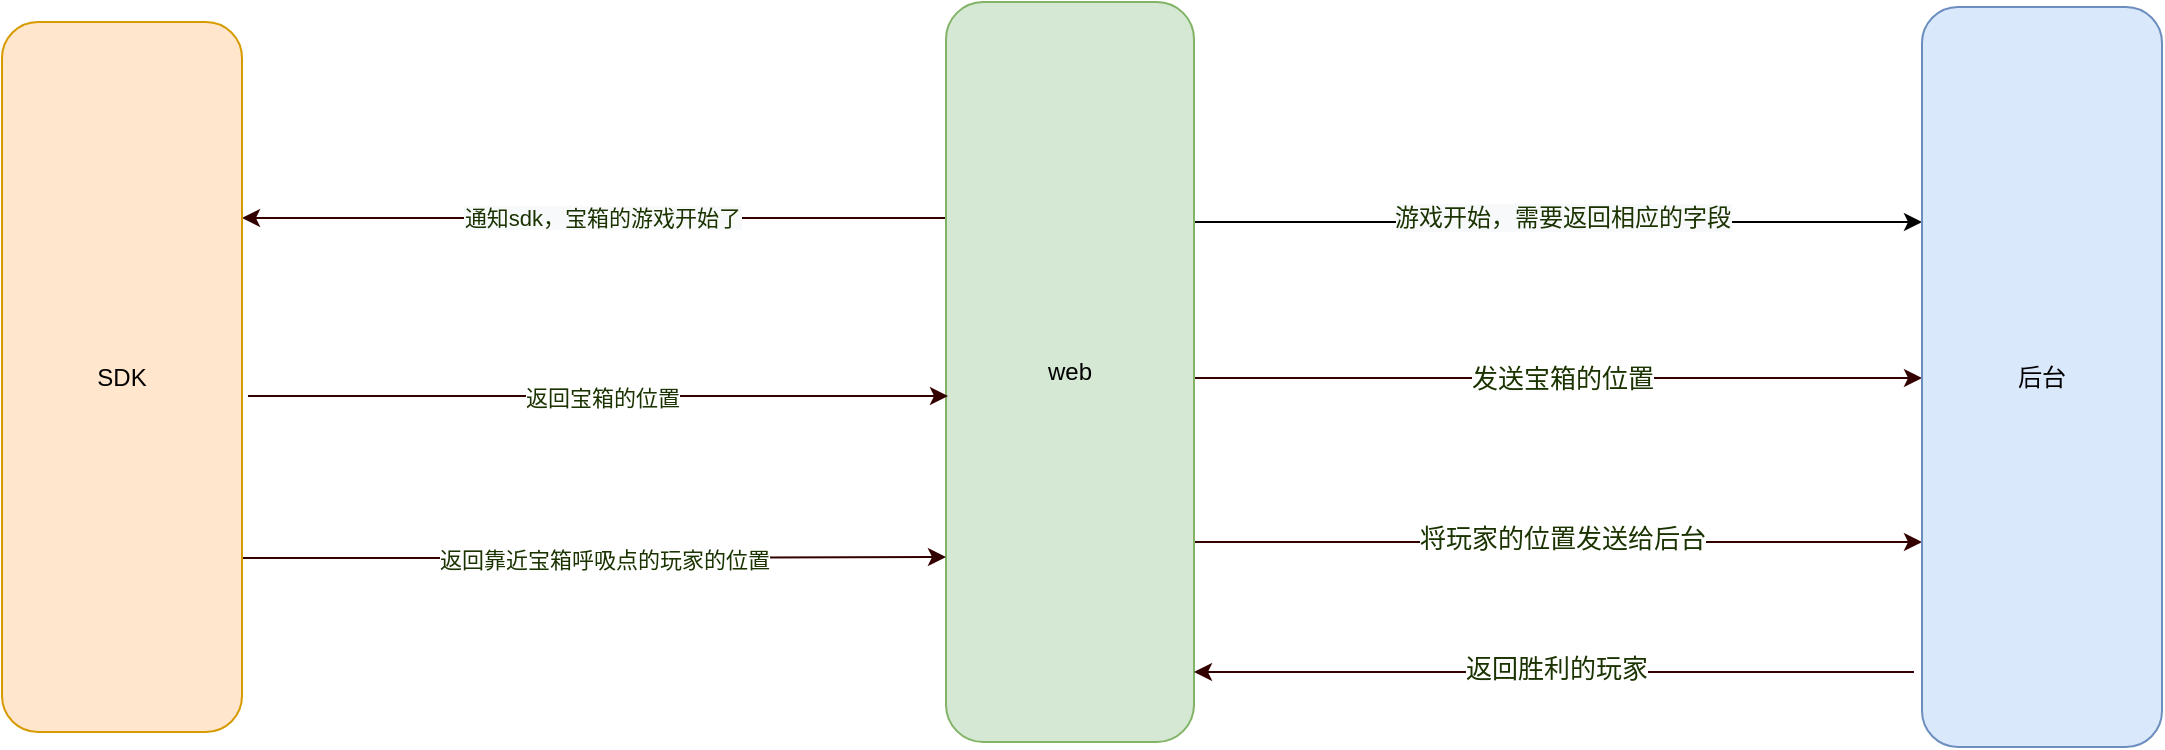 <mxfile version="17.4.0" type="github">
  <diagram id="yEd0jzltt0LUcWKa2rOL" name="Page-1">
    <mxGraphModel dx="2094" dy="882" grid="1" gridSize="10" guides="1" tooltips="1" connect="1" arrows="1" fold="1" page="1" pageScale="1" pageWidth="827" pageHeight="1169" math="0" shadow="0">
      <root>
        <mxCell id="0" />
        <mxCell id="1" parent="0" />
        <mxCell id="oA7hNO-jwlWGk1mkXq1c-7" style="edgeStyle=orthogonalEdgeStyle;rounded=0;orthogonalLoop=1;jettySize=auto;html=1;" edge="1" parent="1" source="oA7hNO-jwlWGk1mkXq1c-4" target="oA7hNO-jwlWGk1mkXq1c-6">
          <mxGeometry relative="1" as="geometry">
            <Array as="points">
              <mxPoint x="550" y="390" />
              <mxPoint x="550" y="390" />
            </Array>
          </mxGeometry>
        </mxCell>
        <mxCell id="oA7hNO-jwlWGk1mkXq1c-35" value="&lt;span style=&quot;font-size: 12px; background-color: rgb(248, 249, 250);&quot;&gt;游戏开始，需要返回相应的字段&lt;/span&gt;" style="edgeLabel;html=1;align=center;verticalAlign=middle;resizable=0;points=[];fontSize=13;fontColor=#1A3300;" vertex="1" connectable="0" parent="oA7hNO-jwlWGk1mkXq1c-7">
          <mxGeometry x="-0.192" y="3" relative="1" as="geometry">
            <mxPoint x="37" as="offset" />
          </mxGeometry>
        </mxCell>
        <mxCell id="oA7hNO-jwlWGk1mkXq1c-21" style="edgeStyle=orthogonalEdgeStyle;rounded=0;orthogonalLoop=1;jettySize=auto;html=1;strokeColor=#330000;fillColor=#75E8FF;exitX=0;exitY=0.5;exitDx=0;exitDy=0;" edge="1" parent="1" target="oA7hNO-jwlWGk1mkXq1c-11">
          <mxGeometry relative="1" as="geometry">
            <mxPoint x="294" y="388" as="sourcePoint" />
            <mxPoint x="-60" y="455.5" as="targetPoint" />
            <Array as="points">
              <mxPoint x="20" y="388" />
              <mxPoint x="20" y="388" />
            </Array>
          </mxGeometry>
        </mxCell>
        <mxCell id="oA7hNO-jwlWGk1mkXq1c-23" value="&lt;span style=&quot;background-color: rgb(248, 249, 250);&quot;&gt;通知sdk，宝箱的游戏开始了&lt;/span&gt;" style="edgeLabel;html=1;align=center;verticalAlign=middle;resizable=0;points=[];fontColor=#1A3300;" vertex="1" connectable="0" parent="oA7hNO-jwlWGk1mkXq1c-21">
          <mxGeometry x="0.539" y="-2" relative="1" as="geometry">
            <mxPoint x="98" y="2" as="offset" />
          </mxGeometry>
        </mxCell>
        <mxCell id="oA7hNO-jwlWGk1mkXq1c-42" style="edgeStyle=orthogonalEdgeStyle;rounded=0;orthogonalLoop=1;jettySize=auto;html=1;fontSize=13;fontColor=#FFD966;strokeColor=#330000;fillColor=#75E8FF;" edge="1" parent="1" source="oA7hNO-jwlWGk1mkXq1c-4" target="oA7hNO-jwlWGk1mkXq1c-6">
          <mxGeometry relative="1" as="geometry">
            <Array as="points">
              <mxPoint x="680" y="550" />
              <mxPoint x="680" y="550" />
            </Array>
          </mxGeometry>
        </mxCell>
        <mxCell id="oA7hNO-jwlWGk1mkXq1c-48" value="将玩家的位置发送给后台" style="edgeLabel;html=1;align=center;verticalAlign=middle;resizable=0;points=[];fontSize=13;fontColor=#1A3300;" vertex="1" connectable="0" parent="oA7hNO-jwlWGk1mkXq1c-42">
          <mxGeometry x="-0.22" y="4" relative="1" as="geometry">
            <mxPoint x="42" y="2" as="offset" />
          </mxGeometry>
        </mxCell>
        <mxCell id="oA7hNO-jwlWGk1mkXq1c-58" style="edgeStyle=orthogonalEdgeStyle;rounded=0;orthogonalLoop=1;jettySize=auto;html=1;fontSize=13;fontColor=#330000;strokeColor=#330000;fillColor=#75E8FF;" edge="1" parent="1" source="oA7hNO-jwlWGk1mkXq1c-4" target="oA7hNO-jwlWGk1mkXq1c-6">
          <mxGeometry relative="1" as="geometry">
            <Array as="points">
              <mxPoint x="510" y="468" />
              <mxPoint x="510" y="468" />
            </Array>
          </mxGeometry>
        </mxCell>
        <mxCell id="oA7hNO-jwlWGk1mkXq1c-59" value="发送宝箱的位置" style="edgeLabel;html=1;align=center;verticalAlign=middle;resizable=0;points=[];fontSize=13;fontColor=#1A3300;" vertex="1" connectable="0" parent="oA7hNO-jwlWGk1mkXq1c-58">
          <mxGeometry x="-0.06" y="-1" relative="1" as="geometry">
            <mxPoint x="13" y="-1" as="offset" />
          </mxGeometry>
        </mxCell>
        <mxCell id="oA7hNO-jwlWGk1mkXq1c-4" value="web" style="rounded=1;whiteSpace=wrap;html=1;fillColor=#d5e8d4;strokeColor=#82b366;" vertex="1" parent="1">
          <mxGeometry x="292" y="280" width="124" height="370" as="geometry" />
        </mxCell>
        <mxCell id="oA7hNO-jwlWGk1mkXq1c-53" style="edgeStyle=orthogonalEdgeStyle;rounded=0;orthogonalLoop=1;jettySize=auto;html=1;fontSize=13;fontColor=#330000;strokeColor=#330000;fillColor=#75E8FF;" edge="1" parent="1">
          <mxGeometry relative="1" as="geometry">
            <mxPoint x="776" y="615" as="sourcePoint" />
            <mxPoint x="416" y="615" as="targetPoint" />
            <Array as="points">
              <mxPoint x="676" y="615" />
              <mxPoint x="676" y="615" />
            </Array>
          </mxGeometry>
        </mxCell>
        <mxCell id="oA7hNO-jwlWGk1mkXq1c-54" value="返回胜利的玩家" style="edgeLabel;html=1;align=center;verticalAlign=middle;resizable=0;points=[];fontSize=13;fontColor=#1A3300;" vertex="1" connectable="0" parent="oA7hNO-jwlWGk1mkXq1c-53">
          <mxGeometry x="0.149" y="-2" relative="1" as="geometry">
            <mxPoint x="28" as="offset" />
          </mxGeometry>
        </mxCell>
        <mxCell id="oA7hNO-jwlWGk1mkXq1c-6" value="后台" style="rounded=1;whiteSpace=wrap;html=1;rotation=0;fillColor=#dae8fc;strokeColor=#6c8ebf;" vertex="1" parent="1">
          <mxGeometry x="780" y="282.5" width="120" height="370" as="geometry" />
        </mxCell>
        <mxCell id="oA7hNO-jwlWGk1mkXq1c-44" style="edgeStyle=orthogonalEdgeStyle;rounded=0;orthogonalLoop=1;jettySize=auto;html=1;exitX=1;exitY=0.5;exitDx=0;exitDy=0;entryX=0;entryY=0.75;entryDx=0;entryDy=0;fontSize=13;fontColor=#FFD966;strokeColor=#330000;fillColor=#75E8FF;" edge="1" parent="1" source="oA7hNO-jwlWGk1mkXq1c-11" target="oA7hNO-jwlWGk1mkXq1c-4">
          <mxGeometry relative="1" as="geometry">
            <Array as="points">
              <mxPoint x="-60" y="558" />
              <mxPoint x="116" y="558" />
            </Array>
          </mxGeometry>
        </mxCell>
        <mxCell id="oA7hNO-jwlWGk1mkXq1c-45" value="&lt;span style=&quot;font-size: 11px;&quot;&gt;返回靠近宝箱呼吸点的玩家的位置&lt;/span&gt;" style="edgeLabel;html=1;align=center;verticalAlign=middle;resizable=0;points=[];fontSize=13;fontColor=#1A3300;" vertex="1" connectable="0" parent="oA7hNO-jwlWGk1mkXq1c-44">
          <mxGeometry x="0.182" y="-3" relative="1" as="geometry">
            <mxPoint x="10" y="-3" as="offset" />
          </mxGeometry>
        </mxCell>
        <mxCell id="oA7hNO-jwlWGk1mkXq1c-56" style="edgeStyle=orthogonalEdgeStyle;rounded=0;orthogonalLoop=1;jettySize=auto;html=1;fontSize=13;fontColor=#330000;strokeColor=#330000;fillColor=#75E8FF;" edge="1" parent="1">
          <mxGeometry relative="1" as="geometry">
            <mxPoint x="-57" y="477" as="sourcePoint" />
            <mxPoint x="293" y="477" as="targetPoint" />
            <Array as="points">
              <mxPoint x="23" y="477" />
              <mxPoint x="23" y="477" />
            </Array>
          </mxGeometry>
        </mxCell>
        <mxCell id="oA7hNO-jwlWGk1mkXq1c-57" value="&lt;span style=&quot;font-size: 11px;&quot;&gt;返回宝箱的位置&lt;/span&gt;" style="edgeLabel;html=1;align=center;verticalAlign=middle;resizable=0;points=[];fontSize=13;fontColor=#1A3300;" vertex="1" connectable="0" parent="oA7hNO-jwlWGk1mkXq1c-56">
          <mxGeometry x="-0.178" relative="1" as="geometry">
            <mxPoint x="33" as="offset" />
          </mxGeometry>
        </mxCell>
        <mxCell id="oA7hNO-jwlWGk1mkXq1c-11" value="SDK" style="rounded=1;whiteSpace=wrap;html=1;rotation=0;fillColor=#ffe6cc;strokeColor=#d79b00;" vertex="1" parent="1">
          <mxGeometry x="-180" y="290" width="120" height="355" as="geometry" />
        </mxCell>
      </root>
    </mxGraphModel>
  </diagram>
</mxfile>
